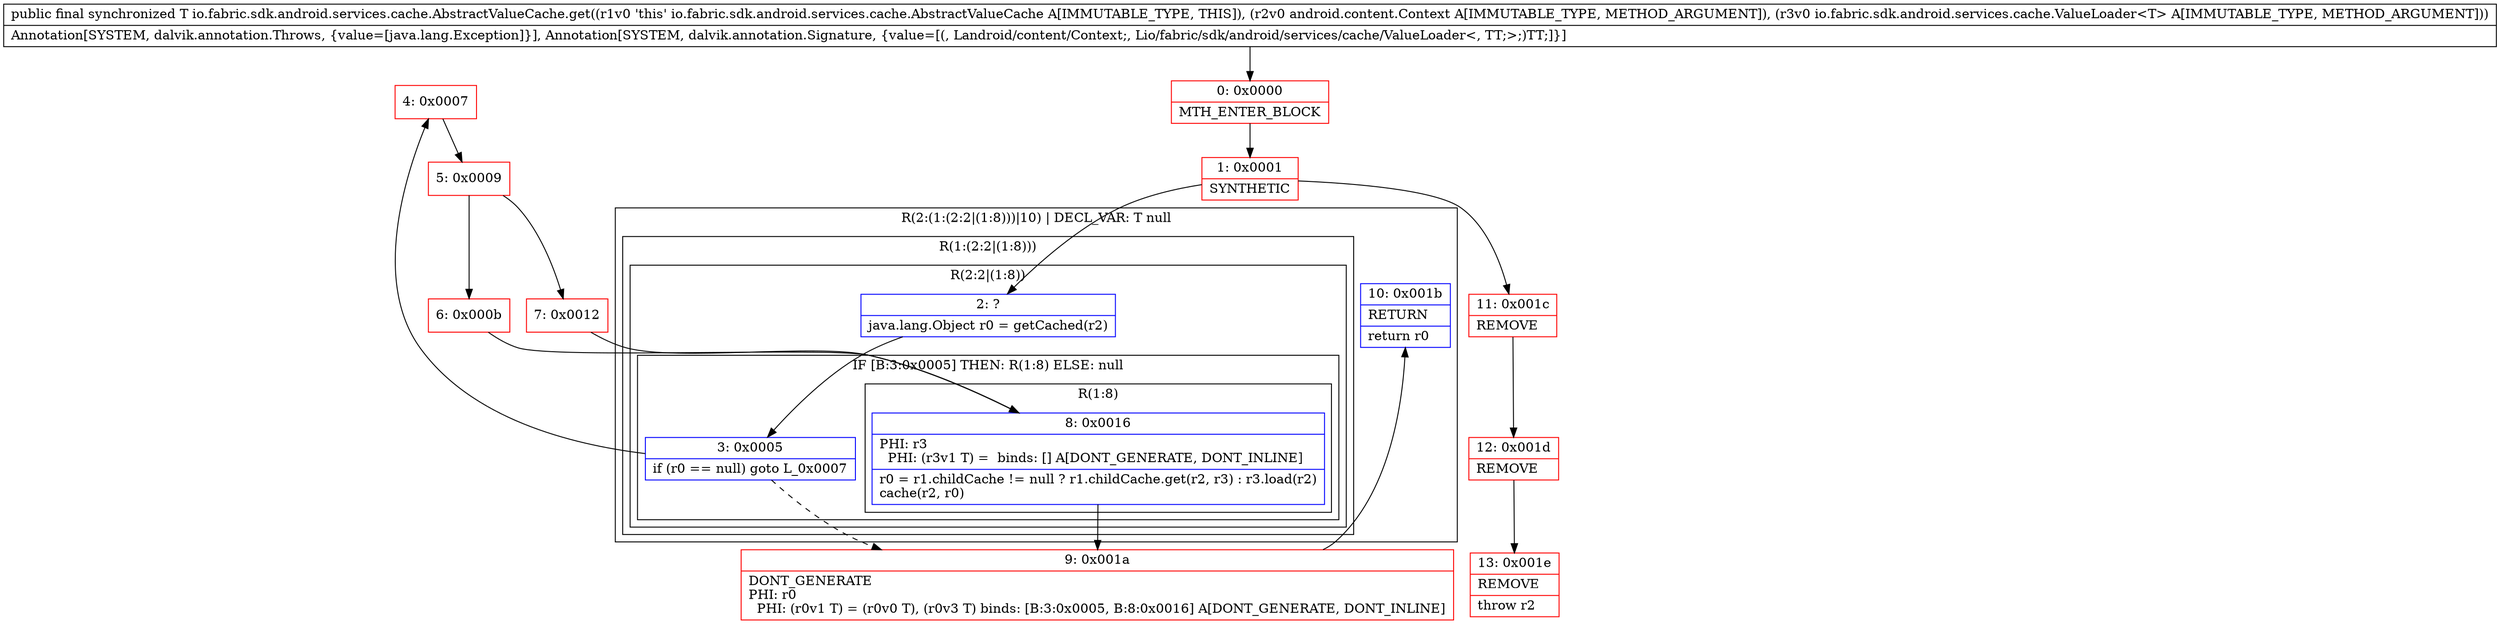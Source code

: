 digraph "CFG forio.fabric.sdk.android.services.cache.AbstractValueCache.get(Landroid\/content\/Context;Lio\/fabric\/sdk\/android\/services\/cache\/ValueLoader;)Ljava\/lang\/Object;" {
subgraph cluster_Region_1495151887 {
label = "R(2:(1:(2:2|(1:8)))|10) | DECL_VAR: T null\l";
node [shape=record,color=blue];
subgraph cluster_Region_1501174364 {
label = "R(1:(2:2|(1:8)))";
node [shape=record,color=blue];
subgraph cluster_Region_1220505267 {
label = "R(2:2|(1:8))";
node [shape=record,color=blue];
Node_2 [shape=record,label="{2\:\ ?|java.lang.Object r0 = getCached(r2)\l}"];
subgraph cluster_IfRegion_96786974 {
label = "IF [B:3:0x0005] THEN: R(1:8) ELSE: null";
node [shape=record,color=blue];
Node_3 [shape=record,label="{3\:\ 0x0005|if (r0 == null) goto L_0x0007\l}"];
subgraph cluster_Region_22250167 {
label = "R(1:8)";
node [shape=record,color=blue];
Node_8 [shape=record,label="{8\:\ 0x0016|PHI: r3 \l  PHI: (r3v1 T) =  binds: [] A[DONT_GENERATE, DONT_INLINE]\l|r0 = r1.childCache != null ? r1.childCache.get(r2, r3) : r3.load(r2)\lcache(r2, r0)\l}"];
}
}
}
}
Node_10 [shape=record,label="{10\:\ 0x001b|RETURN\l|return r0\l}"];
}
Node_0 [shape=record,color=red,label="{0\:\ 0x0000|MTH_ENTER_BLOCK\l}"];
Node_1 [shape=record,color=red,label="{1\:\ 0x0001|SYNTHETIC\l}"];
Node_4 [shape=record,color=red,label="{4\:\ 0x0007}"];
Node_5 [shape=record,color=red,label="{5\:\ 0x0009}"];
Node_6 [shape=record,color=red,label="{6\:\ 0x000b}"];
Node_7 [shape=record,color=red,label="{7\:\ 0x0012}"];
Node_9 [shape=record,color=red,label="{9\:\ 0x001a|DONT_GENERATE\lPHI: r0 \l  PHI: (r0v1 T) = (r0v0 T), (r0v3 T) binds: [B:3:0x0005, B:8:0x0016] A[DONT_GENERATE, DONT_INLINE]\l}"];
Node_11 [shape=record,color=red,label="{11\:\ 0x001c|REMOVE\l}"];
Node_12 [shape=record,color=red,label="{12\:\ 0x001d|REMOVE\l}"];
Node_13 [shape=record,color=red,label="{13\:\ 0x001e|REMOVE\l|throw r2\l}"];
MethodNode[shape=record,label="{public final synchronized T io.fabric.sdk.android.services.cache.AbstractValueCache.get((r1v0 'this' io.fabric.sdk.android.services.cache.AbstractValueCache A[IMMUTABLE_TYPE, THIS]), (r2v0 android.content.Context A[IMMUTABLE_TYPE, METHOD_ARGUMENT]), (r3v0 io.fabric.sdk.android.services.cache.ValueLoader\<T\> A[IMMUTABLE_TYPE, METHOD_ARGUMENT]))  | Annotation[SYSTEM, dalvik.annotation.Throws, \{value=[java.lang.Exception]\}], Annotation[SYSTEM, dalvik.annotation.Signature, \{value=[(, Landroid\/content\/Context;, Lio\/fabric\/sdk\/android\/services\/cache\/ValueLoader\<, TT;\>;)TT;]\}]\l}"];
MethodNode -> Node_0;
Node_2 -> Node_3;
Node_3 -> Node_4;
Node_3 -> Node_9[style=dashed];
Node_8 -> Node_9;
Node_0 -> Node_1;
Node_1 -> Node_2;
Node_1 -> Node_11;
Node_4 -> Node_5;
Node_5 -> Node_6;
Node_5 -> Node_7;
Node_6 -> Node_8;
Node_7 -> Node_8;
Node_9 -> Node_10;
Node_11 -> Node_12;
Node_12 -> Node_13;
}

